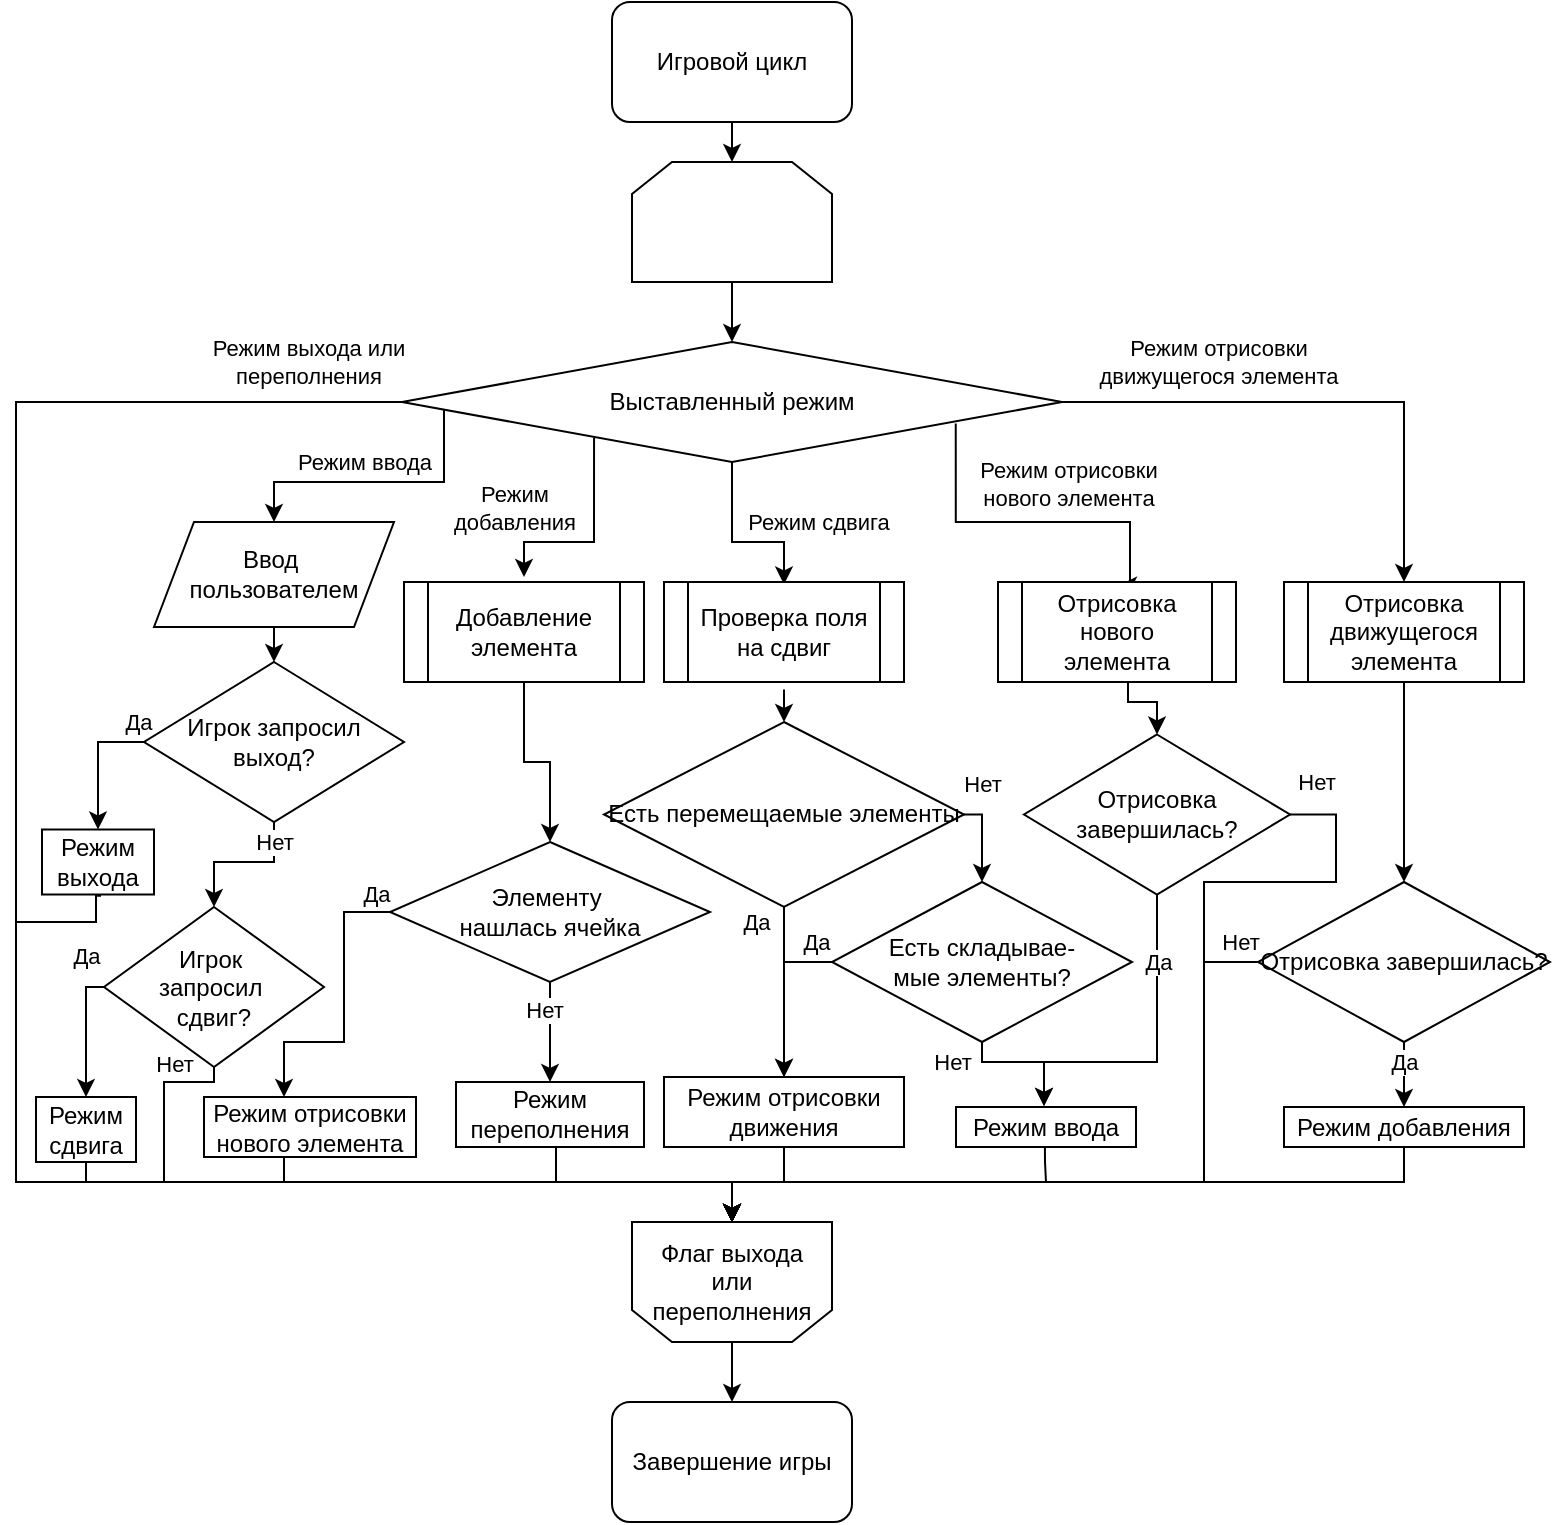 <mxfile version="24.4.13" type="device">
  <diagram name="Page-1" id="AscvpKJkDor2Ba45mDUg">
    <mxGraphModel dx="1024" dy="629" grid="1" gridSize="10" guides="1" tooltips="1" connect="1" arrows="1" fold="1" page="1" pageScale="1" pageWidth="827" pageHeight="1169" math="0" shadow="0">
      <root>
        <mxCell id="0" />
        <mxCell id="1" parent="0" />
        <mxCell id="_LUyKltJJyNUMUL_nIZ1-7" style="edgeStyle=orthogonalEdgeStyle;rounded=0;orthogonalLoop=1;jettySize=auto;html=1;exitX=0.5;exitY=1;exitDx=0;exitDy=0;entryX=0.5;entryY=0;entryDx=0;entryDy=0;" edge="1" parent="1" source="_LUyKltJJyNUMUL_nIZ1-8" target="_LUyKltJJyNUMUL_nIZ1-22">
          <mxGeometry relative="1" as="geometry">
            <mxPoint x="374" y="160" as="sourcePoint" />
          </mxGeometry>
        </mxCell>
        <mxCell id="_LUyKltJJyNUMUL_nIZ1-8" value="" style="shape=loopLimit;whiteSpace=wrap;html=1;" vertex="1" parent="1">
          <mxGeometry x="368" y="90" width="100" height="60" as="geometry" />
        </mxCell>
        <mxCell id="_LUyKltJJyNUMUL_nIZ1-126" style="edgeStyle=orthogonalEdgeStyle;rounded=0;orthogonalLoop=1;jettySize=auto;html=1;exitX=0.5;exitY=1;exitDx=0;exitDy=0;entryX=0.5;entryY=0;entryDx=0;entryDy=0;" edge="1" parent="1" source="_LUyKltJJyNUMUL_nIZ1-9" target="_LUyKltJJyNUMUL_nIZ1-40">
          <mxGeometry relative="1" as="geometry" />
        </mxCell>
        <mxCell id="_LUyKltJJyNUMUL_nIZ1-9" value="&lt;div&gt;Флаг выхода&lt;/div&gt;&lt;div&gt;или переполнения&lt;br&gt;&lt;/div&gt;" style="shape=loopLimit;whiteSpace=wrap;html=1;rotation=0;flipH=0;flipV=1;" vertex="1" parent="1">
          <mxGeometry x="368" y="620" width="100" height="60" as="geometry" />
        </mxCell>
        <mxCell id="_LUyKltJJyNUMUL_nIZ1-10" style="edgeStyle=orthogonalEdgeStyle;rounded=0;orthogonalLoop=1;jettySize=auto;html=1;exitX=0;exitY=0.5;exitDx=0;exitDy=0;" edge="1" parent="1" source="_LUyKltJJyNUMUL_nIZ1-22">
          <mxGeometry relative="1" as="geometry">
            <mxPoint x="418" y="620" as="targetPoint" />
            <Array as="points">
              <mxPoint x="60" y="210" />
              <mxPoint x="60" y="600" />
              <mxPoint x="418" y="600" />
            </Array>
          </mxGeometry>
        </mxCell>
        <mxCell id="_LUyKltJJyNUMUL_nIZ1-11" value="&lt;div&gt;Режим выхода или&lt;br&gt;&lt;/div&gt;&lt;div&gt;переполнения&lt;/div&gt;" style="edgeLabel;html=1;align=center;verticalAlign=middle;resizable=0;points=[];" vertex="1" connectable="0" parent="_LUyKltJJyNUMUL_nIZ1-10">
          <mxGeometry x="-0.808" y="2" relative="1" as="geometry">
            <mxPoint x="45" y="-22" as="offset" />
          </mxGeometry>
        </mxCell>
        <mxCell id="_LUyKltJJyNUMUL_nIZ1-12" style="edgeStyle=orthogonalEdgeStyle;rounded=0;orthogonalLoop=1;jettySize=auto;html=1;entryX=0.5;entryY=0;entryDx=0;entryDy=0;" edge="1" parent="1" source="_LUyKltJJyNUMUL_nIZ1-22" target="_LUyKltJJyNUMUL_nIZ1-29">
          <mxGeometry relative="1" as="geometry">
            <Array as="points">
              <mxPoint x="274" y="250" />
              <mxPoint x="189" y="250" />
            </Array>
          </mxGeometry>
        </mxCell>
        <mxCell id="_LUyKltJJyNUMUL_nIZ1-13" value="Режим ввода" style="edgeLabel;html=1;align=center;verticalAlign=middle;resizable=0;points=[];" vertex="1" connectable="0" parent="_LUyKltJJyNUMUL_nIZ1-12">
          <mxGeometry x="-0.067" relative="1" as="geometry">
            <mxPoint x="-10" y="-10" as="offset" />
          </mxGeometry>
        </mxCell>
        <mxCell id="_LUyKltJJyNUMUL_nIZ1-20" style="edgeStyle=orthogonalEdgeStyle;rounded=0;orthogonalLoop=1;jettySize=auto;html=1;exitX=1;exitY=0.5;exitDx=0;exitDy=0;entryX=0.5;entryY=0;entryDx=0;entryDy=0;" edge="1" parent="1" source="_LUyKltJJyNUMUL_nIZ1-22" target="_LUyKltJJyNUMUL_nIZ1-133">
          <mxGeometry relative="1" as="geometry">
            <mxPoint x="644.0" y="220" as="sourcePoint" />
            <mxPoint x="754.0" y="297.5" as="targetPoint" />
          </mxGeometry>
        </mxCell>
        <mxCell id="_LUyKltJJyNUMUL_nIZ1-21" value="Режим отрисовки&lt;div&gt;&lt;div&gt;&lt;div&gt;движущегося элемента&lt;/div&gt;&lt;/div&gt;&lt;/div&gt;" style="edgeLabel;html=1;align=center;verticalAlign=middle;resizable=0;points=[];" vertex="1" connectable="0" parent="_LUyKltJJyNUMUL_nIZ1-20">
          <mxGeometry x="-0.26" y="-2" relative="1" as="geometry">
            <mxPoint x="-19" y="-22" as="offset" />
          </mxGeometry>
        </mxCell>
        <mxCell id="_LUyKltJJyNUMUL_nIZ1-77" style="edgeStyle=orthogonalEdgeStyle;rounded=0;orthogonalLoop=1;jettySize=auto;html=1;exitX=0.839;exitY=0.68;exitDx=0;exitDy=0;entryX=0.508;entryY=0.033;entryDx=0;entryDy=0;entryPerimeter=0;exitPerimeter=0;" edge="1" parent="1" source="_LUyKltJJyNUMUL_nIZ1-22" target="_LUyKltJJyNUMUL_nIZ1-132">
          <mxGeometry relative="1" as="geometry">
            <mxPoint x="624" y="297.5" as="targetPoint" />
            <Array as="points">
              <mxPoint x="530" y="270" />
              <mxPoint x="617" y="270" />
            </Array>
          </mxGeometry>
        </mxCell>
        <mxCell id="_LUyKltJJyNUMUL_nIZ1-124" value="&lt;div&gt;Режим отрисовки&lt;/div&gt;&lt;div&gt;нового элемента&lt;/div&gt;" style="edgeLabel;html=1;align=center;verticalAlign=middle;resizable=0;points=[];" vertex="1" connectable="0" parent="_LUyKltJJyNUMUL_nIZ1-77">
          <mxGeometry x="0.13" y="2" relative="1" as="geometry">
            <mxPoint x="7" y="-17" as="offset" />
          </mxGeometry>
        </mxCell>
        <mxCell id="_LUyKltJJyNUMUL_nIZ1-92" style="edgeStyle=orthogonalEdgeStyle;rounded=0;orthogonalLoop=1;jettySize=auto;html=1;exitX=0.5;exitY=1;exitDx=0;exitDy=0;" edge="1" parent="1" source="_LUyKltJJyNUMUL_nIZ1-22">
          <mxGeometry relative="1" as="geometry">
            <mxPoint x="444" y="301.25" as="targetPoint" />
            <Array as="points">
              <mxPoint x="418" y="280" />
              <mxPoint x="444" y="280" />
            </Array>
          </mxGeometry>
        </mxCell>
        <mxCell id="_LUyKltJJyNUMUL_nIZ1-93" value="Режим сдвига" style="edgeLabel;html=1;align=center;verticalAlign=middle;resizable=0;points=[];" vertex="1" connectable="0" parent="_LUyKltJJyNUMUL_nIZ1-92">
          <mxGeometry x="0.203" y="1" relative="1" as="geometry">
            <mxPoint x="30" y="-9" as="offset" />
          </mxGeometry>
        </mxCell>
        <mxCell id="_LUyKltJJyNUMUL_nIZ1-22" value="Выставленный режим" style="rhombus;whiteSpace=wrap;html=1;" vertex="1" parent="1">
          <mxGeometry x="253" y="180" width="330" height="60" as="geometry" />
        </mxCell>
        <mxCell id="_LUyKltJJyNUMUL_nIZ1-113" style="edgeStyle=orthogonalEdgeStyle;rounded=0;orthogonalLoop=1;jettySize=auto;html=1;exitX=0.5;exitY=1;exitDx=0;exitDy=0;entryX=0.5;entryY=0;entryDx=0;entryDy=0;" edge="1" parent="1" source="_LUyKltJJyNUMUL_nIZ1-29" target="_LUyKltJJyNUMUL_nIZ1-110">
          <mxGeometry relative="1" as="geometry" />
        </mxCell>
        <mxCell id="_LUyKltJJyNUMUL_nIZ1-29" value="&lt;div&gt;Ввод&amp;nbsp;&lt;/div&gt;&lt;div&gt;пользователем&lt;/div&gt;" style="shape=parallelogram;perimeter=parallelogramPerimeter;whiteSpace=wrap;html=1;fixedSize=1;" vertex="1" parent="1">
          <mxGeometry x="129" y="270" width="120" height="52.5" as="geometry" />
        </mxCell>
        <mxCell id="_LUyKltJJyNUMUL_nIZ1-68" style="edgeStyle=orthogonalEdgeStyle;rounded=0;orthogonalLoop=1;jettySize=auto;html=1;exitX=0.5;exitY=1;exitDx=0;exitDy=0;entryX=0.5;entryY=0;entryDx=0;entryDy=0;" edge="1" parent="1" source="_LUyKltJJyNUMUL_nIZ1-133" target="_LUyKltJJyNUMUL_nIZ1-65">
          <mxGeometry relative="1" as="geometry">
            <mxPoint x="754" y="350" as="sourcePoint" />
            <Array as="points" />
          </mxGeometry>
        </mxCell>
        <mxCell id="_LUyKltJJyNUMUL_nIZ1-123" style="edgeStyle=orthogonalEdgeStyle;rounded=0;orthogonalLoop=1;jettySize=auto;html=1;exitX=0.5;exitY=1;exitDx=0;exitDy=0;entryX=0.5;entryY=0;entryDx=0;entryDy=0;" edge="1" parent="1" source="_LUyKltJJyNUMUL_nIZ1-39" target="_LUyKltJJyNUMUL_nIZ1-8">
          <mxGeometry relative="1" as="geometry" />
        </mxCell>
        <mxCell id="_LUyKltJJyNUMUL_nIZ1-39" value="Игровой цикл" style="rounded=1;whiteSpace=wrap;html=1;" vertex="1" parent="1">
          <mxGeometry x="358" y="10" width="120" height="60" as="geometry" />
        </mxCell>
        <mxCell id="_LUyKltJJyNUMUL_nIZ1-40" value="Завершение игры" style="rounded=1;whiteSpace=wrap;html=1;" vertex="1" parent="1">
          <mxGeometry x="358" y="710" width="120" height="60" as="geometry" />
        </mxCell>
        <mxCell id="_LUyKltJJyNUMUL_nIZ1-48" style="edgeStyle=orthogonalEdgeStyle;rounded=0;orthogonalLoop=1;jettySize=auto;html=1;exitX=0.5;exitY=1;exitDx=0;exitDy=0;" edge="1" parent="1" source="_LUyKltJJyNUMUL_nIZ1-114" target="_LUyKltJJyNUMUL_nIZ1-9">
          <mxGeometry relative="1" as="geometry">
            <mxPoint x="134" y="522.5" as="sourcePoint" />
            <Array as="points">
              <mxPoint x="159" y="550" />
              <mxPoint x="134" y="550" />
              <mxPoint x="134" y="600" />
              <mxPoint x="418" y="600" />
            </Array>
          </mxGeometry>
        </mxCell>
        <mxCell id="_LUyKltJJyNUMUL_nIZ1-115" value="Нет" style="edgeLabel;html=1;align=center;verticalAlign=middle;resizable=0;points=[];" vertex="1" connectable="0" parent="_LUyKltJJyNUMUL_nIZ1-48">
          <mxGeometry x="-0.855" relative="1" as="geometry">
            <mxPoint y="-9" as="offset" />
          </mxGeometry>
        </mxCell>
        <mxCell id="_LUyKltJJyNUMUL_nIZ1-56" style="edgeStyle=orthogonalEdgeStyle;rounded=0;orthogonalLoop=1;jettySize=auto;html=1;exitX=0.5;exitY=1;exitDx=0;exitDy=0;entryX=0.5;entryY=0;entryDx=0;entryDy=0;" edge="1" parent="1" source="_LUyKltJJyNUMUL_nIZ1-49" target="_LUyKltJJyNUMUL_nIZ1-55">
          <mxGeometry relative="1" as="geometry">
            <mxPoint x="350" y="520" as="sourcePoint" />
            <mxPoint x="310" y="530" as="targetPoint" />
            <Array as="points" />
          </mxGeometry>
        </mxCell>
        <mxCell id="_LUyKltJJyNUMUL_nIZ1-58" value="Нет" style="edgeLabel;html=1;align=center;verticalAlign=middle;resizable=0;points=[];" vertex="1" connectable="0" parent="_LUyKltJJyNUMUL_nIZ1-56">
          <mxGeometry x="-0.333" y="1" relative="1" as="geometry">
            <mxPoint x="-4" y="-3" as="offset" />
          </mxGeometry>
        </mxCell>
        <mxCell id="_LUyKltJJyNUMUL_nIZ1-62" style="edgeStyle=orthogonalEdgeStyle;rounded=0;orthogonalLoop=1;jettySize=auto;html=1;exitX=0;exitY=0.5;exitDx=0;exitDy=0;" edge="1" parent="1" source="_LUyKltJJyNUMUL_nIZ1-49" target="_LUyKltJJyNUMUL_nIZ1-60">
          <mxGeometry relative="1" as="geometry">
            <Array as="points">
              <mxPoint x="224" y="465" />
              <mxPoint x="224" y="530" />
              <mxPoint x="194" y="530" />
            </Array>
          </mxGeometry>
        </mxCell>
        <mxCell id="_LUyKltJJyNUMUL_nIZ1-63" value="Да" style="edgeLabel;html=1;align=center;verticalAlign=middle;resizable=0;points=[];" vertex="1" connectable="0" parent="_LUyKltJJyNUMUL_nIZ1-62">
          <mxGeometry x="-0.506" y="-1" relative="1" as="geometry">
            <mxPoint x="17" y="-22" as="offset" />
          </mxGeometry>
        </mxCell>
        <mxCell id="_LUyKltJJyNUMUL_nIZ1-49" value="&lt;div&gt;Элементу&amp;nbsp;&lt;/div&gt;&lt;div&gt;нашлась ячейка&lt;/div&gt;" style="rhombus;whiteSpace=wrap;html=1;" vertex="1" parent="1">
          <mxGeometry x="247" y="430" width="160" height="70" as="geometry" />
        </mxCell>
        <mxCell id="_LUyKltJJyNUMUL_nIZ1-52" value="" style="endArrow=classic;html=1;rounded=0;exitX=0.291;exitY=0.799;exitDx=0;exitDy=0;entryX=0.5;entryY=0;entryDx=0;entryDy=0;exitPerimeter=0;" edge="1" parent="1" source="_LUyKltJJyNUMUL_nIZ1-22">
          <mxGeometry width="50" height="50" relative="1" as="geometry">
            <mxPoint x="354" y="310" as="sourcePoint" />
            <mxPoint x="314" y="297.5" as="targetPoint" />
            <Array as="points">
              <mxPoint x="349" y="280" />
              <mxPoint x="314" y="280" />
            </Array>
          </mxGeometry>
        </mxCell>
        <mxCell id="_LUyKltJJyNUMUL_nIZ1-53" value="&lt;div&gt;Режим&lt;br&gt;&lt;/div&gt;&lt;div&gt;добавления&lt;br&gt;&lt;/div&gt;" style="edgeLabel;html=1;align=center;verticalAlign=middle;resizable=0;points=[];" vertex="1" connectable="0" parent="_LUyKltJJyNUMUL_nIZ1-52">
          <mxGeometry x="-0.028" relative="1" as="geometry">
            <mxPoint x="-40" y="-16" as="offset" />
          </mxGeometry>
        </mxCell>
        <mxCell id="_LUyKltJJyNUMUL_nIZ1-59" style="edgeStyle=orthogonalEdgeStyle;rounded=0;orthogonalLoop=1;jettySize=auto;html=1;exitX=0.5;exitY=1;exitDx=0;exitDy=0;entryX=0.5;entryY=0;entryDx=0;entryDy=0;" edge="1" parent="1" source="_LUyKltJJyNUMUL_nIZ1-54" target="_LUyKltJJyNUMUL_nIZ1-49">
          <mxGeometry relative="1" as="geometry">
            <mxPoint x="314" y="440" as="sourcePoint" />
          </mxGeometry>
        </mxCell>
        <mxCell id="_LUyKltJJyNUMUL_nIZ1-54" value="Добавление элемента" style="shape=process;whiteSpace=wrap;html=1;backgroundOutline=1;" vertex="1" parent="1">
          <mxGeometry x="254" y="300" width="120" height="50" as="geometry" />
        </mxCell>
        <mxCell id="_LUyKltJJyNUMUL_nIZ1-57" style="edgeStyle=orthogonalEdgeStyle;rounded=0;orthogonalLoop=1;jettySize=auto;html=1;exitX=0.5;exitY=1;exitDx=0;exitDy=0;entryX=0.5;entryY=0;entryDx=0;entryDy=0;" edge="1" parent="1" source="_LUyKltJJyNUMUL_nIZ1-55" target="_LUyKltJJyNUMUL_nIZ1-9">
          <mxGeometry relative="1" as="geometry">
            <Array as="points">
              <mxPoint x="330" y="583" />
              <mxPoint x="330" y="600" />
              <mxPoint x="418" y="600" />
            </Array>
          </mxGeometry>
        </mxCell>
        <mxCell id="_LUyKltJJyNUMUL_nIZ1-55" value="Режим переполнения" style="rounded=0;whiteSpace=wrap;html=1;" vertex="1" parent="1">
          <mxGeometry x="280" y="550" width="94" height="32.5" as="geometry" />
        </mxCell>
        <mxCell id="_LUyKltJJyNUMUL_nIZ1-64" style="edgeStyle=orthogonalEdgeStyle;rounded=0;orthogonalLoop=1;jettySize=auto;html=1;exitX=0.5;exitY=1;exitDx=0;exitDy=0;entryX=0.5;entryY=0;entryDx=0;entryDy=0;" edge="1" parent="1" source="_LUyKltJJyNUMUL_nIZ1-60" target="_LUyKltJJyNUMUL_nIZ1-9">
          <mxGeometry relative="1" as="geometry">
            <Array as="points">
              <mxPoint x="194" y="600" />
              <mxPoint x="418" y="600" />
            </Array>
          </mxGeometry>
        </mxCell>
        <mxCell id="_LUyKltJJyNUMUL_nIZ1-60" value="&lt;div&gt;Режим отрисовки &lt;br&gt;&lt;/div&gt;&lt;div&gt;нового элемента&lt;br&gt;&lt;/div&gt;" style="rounded=0;whiteSpace=wrap;html=1;" vertex="1" parent="1">
          <mxGeometry x="154" y="557.5" width="106" height="30" as="geometry" />
        </mxCell>
        <mxCell id="_LUyKltJJyNUMUL_nIZ1-70" style="edgeStyle=orthogonalEdgeStyle;rounded=0;orthogonalLoop=1;jettySize=auto;html=1;exitX=0;exitY=0.5;exitDx=0;exitDy=0;entryX=0.5;entryY=0;entryDx=0;entryDy=0;" edge="1" parent="1" source="_LUyKltJJyNUMUL_nIZ1-65" target="_LUyKltJJyNUMUL_nIZ1-9">
          <mxGeometry relative="1" as="geometry">
            <mxPoint x="414" y="640" as="targetPoint" />
            <Array as="points">
              <mxPoint x="654" y="490" />
              <mxPoint x="654" y="600" />
              <mxPoint x="418" y="600" />
            </Array>
          </mxGeometry>
        </mxCell>
        <mxCell id="_LUyKltJJyNUMUL_nIZ1-74" value="Нет" style="edgeLabel;html=1;align=center;verticalAlign=middle;resizable=0;points=[];" vertex="1" connectable="0" parent="_LUyKltJJyNUMUL_nIZ1-70">
          <mxGeometry x="-0.705" y="1" relative="1" as="geometry">
            <mxPoint x="55" y="-121" as="offset" />
          </mxGeometry>
        </mxCell>
        <mxCell id="_LUyKltJJyNUMUL_nIZ1-96" value="Нет" style="edgeLabel;html=1;align=center;verticalAlign=middle;resizable=0;points=[];" vertex="1" connectable="0" parent="_LUyKltJJyNUMUL_nIZ1-70">
          <mxGeometry x="-0.952" y="-1" relative="1" as="geometry">
            <mxPoint y="-9" as="offset" />
          </mxGeometry>
        </mxCell>
        <mxCell id="_LUyKltJJyNUMUL_nIZ1-88" style="edgeStyle=orthogonalEdgeStyle;rounded=0;orthogonalLoop=1;jettySize=auto;html=1;exitX=0.5;exitY=1;exitDx=0;exitDy=0;entryX=0.5;entryY=0;entryDx=0;entryDy=0;" edge="1" parent="1" source="_LUyKltJJyNUMUL_nIZ1-65" target="_LUyKltJJyNUMUL_nIZ1-87">
          <mxGeometry relative="1" as="geometry" />
        </mxCell>
        <mxCell id="_LUyKltJJyNUMUL_nIZ1-90" value="Да" style="edgeLabel;html=1;align=center;verticalAlign=middle;resizable=0;points=[];" vertex="1" connectable="0" parent="_LUyKltJJyNUMUL_nIZ1-88">
          <mxGeometry x="-0.42" relative="1" as="geometry">
            <mxPoint as="offset" />
          </mxGeometry>
        </mxCell>
        <mxCell id="_LUyKltJJyNUMUL_nIZ1-65" value="Отрисовка завершилась?" style="rhombus;whiteSpace=wrap;html=1;" vertex="1" parent="1">
          <mxGeometry x="681" y="450" width="146" height="80" as="geometry" />
        </mxCell>
        <mxCell id="_LUyKltJJyNUMUL_nIZ1-78" style="edgeStyle=orthogonalEdgeStyle;rounded=0;orthogonalLoop=1;jettySize=auto;html=1;exitX=0.5;exitY=1;exitDx=0;exitDy=0;entryX=0.5;entryY=0;entryDx=0;entryDy=0;" edge="1" parent="1" source="_LUyKltJJyNUMUL_nIZ1-132" target="_LUyKltJJyNUMUL_nIZ1-80">
          <mxGeometry relative="1" as="geometry">
            <mxPoint x="624" y="350" as="sourcePoint" />
            <Array as="points">
              <mxPoint x="616" y="360" />
              <mxPoint x="631" y="360" />
            </Array>
          </mxGeometry>
        </mxCell>
        <mxCell id="_LUyKltJJyNUMUL_nIZ1-82" style="edgeStyle=orthogonalEdgeStyle;rounded=0;orthogonalLoop=1;jettySize=auto;html=1;exitX=1;exitY=0.5;exitDx=0;exitDy=0;entryX=0.5;entryY=0;entryDx=0;entryDy=0;" edge="1" parent="1" source="_LUyKltJJyNUMUL_nIZ1-80" target="_LUyKltJJyNUMUL_nIZ1-9">
          <mxGeometry relative="1" as="geometry">
            <Array as="points">
              <mxPoint x="720" y="416" />
              <mxPoint x="720" y="450" />
              <mxPoint x="654" y="450" />
              <mxPoint x="654" y="600" />
              <mxPoint x="418" y="600" />
            </Array>
          </mxGeometry>
        </mxCell>
        <mxCell id="_LUyKltJJyNUMUL_nIZ1-80" value="Отрисовка завершилась?" style="rhombus;whiteSpace=wrap;html=1;" vertex="1" parent="1">
          <mxGeometry x="564" y="376.25" width="133" height="80" as="geometry" />
        </mxCell>
        <mxCell id="_LUyKltJJyNUMUL_nIZ1-85" style="edgeStyle=orthogonalEdgeStyle;rounded=0;orthogonalLoop=1;jettySize=auto;html=1;exitX=0.494;exitY=1.012;exitDx=0;exitDy=0;entryX=0.5;entryY=0;entryDx=0;entryDy=0;exitPerimeter=0;" edge="1" parent="1" source="_LUyKltJJyNUMUL_nIZ1-83" target="_LUyKltJJyNUMUL_nIZ1-9">
          <mxGeometry relative="1" as="geometry">
            <mxPoint x="567.2" y="600" as="targetPoint" />
            <Array as="points">
              <mxPoint x="575" y="590" />
              <mxPoint x="575" y="590" />
              <mxPoint x="575" y="600" />
              <mxPoint x="418" y="600" />
            </Array>
          </mxGeometry>
        </mxCell>
        <mxCell id="_LUyKltJJyNUMUL_nIZ1-83" value="Режим ввода" style="rounded=0;whiteSpace=wrap;html=1;" vertex="1" parent="1">
          <mxGeometry x="530" y="562.5" width="90" height="20" as="geometry" />
        </mxCell>
        <mxCell id="_LUyKltJJyNUMUL_nIZ1-84" style="edgeStyle=orthogonalEdgeStyle;rounded=0;orthogonalLoop=1;jettySize=auto;html=1;exitX=0.5;exitY=1;exitDx=0;exitDy=0;" edge="1" parent="1" source="_LUyKltJJyNUMUL_nIZ1-80">
          <mxGeometry relative="1" as="geometry">
            <mxPoint x="574" y="562" as="targetPoint" />
            <Array as="points">
              <mxPoint x="631" y="540" />
              <mxPoint x="574" y="540" />
            </Array>
          </mxGeometry>
        </mxCell>
        <mxCell id="_LUyKltJJyNUMUL_nIZ1-86" value="Да" style="edgeLabel;html=1;align=center;verticalAlign=middle;resizable=0;points=[];" vertex="1" connectable="0" parent="_LUyKltJJyNUMUL_nIZ1-84">
          <mxGeometry x="-0.409" y="-2" relative="1" as="geometry">
            <mxPoint x="2" y="-15" as="offset" />
          </mxGeometry>
        </mxCell>
        <mxCell id="_LUyKltJJyNUMUL_nIZ1-89" style="edgeStyle=orthogonalEdgeStyle;rounded=0;orthogonalLoop=1;jettySize=auto;html=1;exitX=0.5;exitY=1;exitDx=0;exitDy=0;entryX=0.5;entryY=0;entryDx=0;entryDy=0;" edge="1" parent="1" source="_LUyKltJJyNUMUL_nIZ1-87" target="_LUyKltJJyNUMUL_nIZ1-9">
          <mxGeometry relative="1" as="geometry">
            <Array as="points">
              <mxPoint x="754" y="600" />
              <mxPoint x="418" y="600" />
            </Array>
          </mxGeometry>
        </mxCell>
        <mxCell id="_LUyKltJJyNUMUL_nIZ1-87" value="&lt;div&gt;Режим добавления&lt;/div&gt;" style="rounded=0;whiteSpace=wrap;html=1;" vertex="1" parent="1">
          <mxGeometry x="694" y="562.5" width="120" height="20" as="geometry" />
        </mxCell>
        <mxCell id="_LUyKltJJyNUMUL_nIZ1-95" style="edgeStyle=orthogonalEdgeStyle;rounded=0;orthogonalLoop=1;jettySize=auto;html=1;exitX=0.5;exitY=1;exitDx=0;exitDy=0;entryX=0.5;entryY=0;entryDx=0;entryDy=0;" edge="1" parent="1" target="_LUyKltJJyNUMUL_nIZ1-94">
          <mxGeometry relative="1" as="geometry">
            <mxPoint x="444" y="353.75" as="sourcePoint" />
          </mxGeometry>
        </mxCell>
        <mxCell id="_LUyKltJJyNUMUL_nIZ1-98" style="edgeStyle=orthogonalEdgeStyle;rounded=0;orthogonalLoop=1;jettySize=auto;html=1;exitX=1;exitY=0.5;exitDx=0;exitDy=0;entryX=0.5;entryY=0;entryDx=0;entryDy=0;" edge="1" parent="1" source="_LUyKltJJyNUMUL_nIZ1-94" target="_LUyKltJJyNUMUL_nIZ1-97">
          <mxGeometry relative="1" as="geometry" />
        </mxCell>
        <mxCell id="_LUyKltJJyNUMUL_nIZ1-99" value="Нет" style="edgeLabel;html=1;align=center;verticalAlign=middle;resizable=0;points=[];" vertex="1" connectable="0" parent="_LUyKltJJyNUMUL_nIZ1-98">
          <mxGeometry x="0.032" y="1" relative="1" as="geometry">
            <mxPoint x="-1" y="-29" as="offset" />
          </mxGeometry>
        </mxCell>
        <mxCell id="_LUyKltJJyNUMUL_nIZ1-101" style="edgeStyle=orthogonalEdgeStyle;rounded=0;orthogonalLoop=1;jettySize=auto;html=1;exitX=0.5;exitY=1;exitDx=0;exitDy=0;entryX=0.5;entryY=0;entryDx=0;entryDy=0;" edge="1" parent="1" source="_LUyKltJJyNUMUL_nIZ1-94" target="_LUyKltJJyNUMUL_nIZ1-100">
          <mxGeometry relative="1" as="geometry">
            <Array as="points">
              <mxPoint x="444" y="520" />
              <mxPoint x="444" y="520" />
            </Array>
          </mxGeometry>
        </mxCell>
        <mxCell id="_LUyKltJJyNUMUL_nIZ1-102" value="Да" style="edgeLabel;html=1;align=center;verticalAlign=middle;resizable=0;points=[];" vertex="1" connectable="0" parent="_LUyKltJJyNUMUL_nIZ1-101">
          <mxGeometry x="-0.056" y="-2" relative="1" as="geometry">
            <mxPoint x="18" y="-23" as="offset" />
          </mxGeometry>
        </mxCell>
        <mxCell id="_LUyKltJJyNUMUL_nIZ1-127" value="Да" style="edgeLabel;html=1;align=center;verticalAlign=middle;resizable=0;points=[];" vertex="1" connectable="0" parent="_LUyKltJJyNUMUL_nIZ1-101">
          <mxGeometry x="-0.689" relative="1" as="geometry">
            <mxPoint x="-14" y="-6" as="offset" />
          </mxGeometry>
        </mxCell>
        <mxCell id="_LUyKltJJyNUMUL_nIZ1-94" value="Есть перемещаемые элементы" style="rhombus;whiteSpace=wrap;html=1;" vertex="1" parent="1">
          <mxGeometry x="354" y="370" width="180" height="92.5" as="geometry" />
        </mxCell>
        <mxCell id="_LUyKltJJyNUMUL_nIZ1-103" style="edgeStyle=orthogonalEdgeStyle;rounded=0;orthogonalLoop=1;jettySize=auto;html=1;exitX=0;exitY=0.5;exitDx=0;exitDy=0;entryX=0.5;entryY=0;entryDx=0;entryDy=0;" edge="1" parent="1" source="_LUyKltJJyNUMUL_nIZ1-97" target="_LUyKltJJyNUMUL_nIZ1-100">
          <mxGeometry relative="1" as="geometry">
            <Array as="points">
              <mxPoint x="444" y="490" />
            </Array>
          </mxGeometry>
        </mxCell>
        <mxCell id="_LUyKltJJyNUMUL_nIZ1-108" style="edgeStyle=orthogonalEdgeStyle;rounded=0;orthogonalLoop=1;jettySize=auto;html=1;exitX=0.5;exitY=1;exitDx=0;exitDy=0;" edge="1" parent="1" source="_LUyKltJJyNUMUL_nIZ1-97">
          <mxGeometry relative="1" as="geometry">
            <mxPoint x="574" y="562" as="targetPoint" />
            <Array as="points">
              <mxPoint x="549" y="540" />
              <mxPoint x="574" y="540" />
              <mxPoint x="574" y="562" />
            </Array>
          </mxGeometry>
        </mxCell>
        <mxCell id="_LUyKltJJyNUMUL_nIZ1-109" value="Нет" style="edgeLabel;html=1;align=center;verticalAlign=middle;resizable=0;points=[];" vertex="1" connectable="0" parent="_LUyKltJJyNUMUL_nIZ1-108">
          <mxGeometry x="-0.692" relative="1" as="geometry">
            <mxPoint x="-15" as="offset" />
          </mxGeometry>
        </mxCell>
        <mxCell id="_LUyKltJJyNUMUL_nIZ1-97" value="&lt;div&gt;Есть складывае-&lt;/div&gt;&lt;div&gt;мые элементы?&lt;/div&gt;" style="rhombus;whiteSpace=wrap;html=1;" vertex="1" parent="1">
          <mxGeometry x="468" y="450" width="150" height="80" as="geometry" />
        </mxCell>
        <mxCell id="_LUyKltJJyNUMUL_nIZ1-130" style="edgeStyle=orthogonalEdgeStyle;rounded=0;orthogonalLoop=1;jettySize=auto;html=1;exitX=0.5;exitY=1;exitDx=0;exitDy=0;entryX=0.5;entryY=0;entryDx=0;entryDy=0;" edge="1" parent="1" source="_LUyKltJJyNUMUL_nIZ1-100" target="_LUyKltJJyNUMUL_nIZ1-9">
          <mxGeometry relative="1" as="geometry">
            <Array as="points">
              <mxPoint x="444" y="600" />
              <mxPoint x="418" y="600" />
            </Array>
          </mxGeometry>
        </mxCell>
        <mxCell id="_LUyKltJJyNUMUL_nIZ1-100" value="Режим отрисовки движения" style="rounded=0;whiteSpace=wrap;html=1;" vertex="1" parent="1">
          <mxGeometry x="384" y="547.5" width="120" height="35" as="geometry" />
        </mxCell>
        <mxCell id="_LUyKltJJyNUMUL_nIZ1-111" style="edgeStyle=orthogonalEdgeStyle;rounded=0;orthogonalLoop=1;jettySize=auto;html=1;exitX=0;exitY=0.5;exitDx=0;exitDy=0;entryX=0.5;entryY=0;entryDx=0;entryDy=0;" edge="1" parent="1" source="_LUyKltJJyNUMUL_nIZ1-110" target="_LUyKltJJyNUMUL_nIZ1-128">
          <mxGeometry relative="1" as="geometry">
            <mxPoint x="120" y="400" as="targetPoint" />
            <Array as="points">
              <mxPoint x="101" y="380" />
            </Array>
          </mxGeometry>
        </mxCell>
        <mxCell id="_LUyKltJJyNUMUL_nIZ1-112" value="Да" style="edgeLabel;html=1;align=center;verticalAlign=middle;resizable=0;points=[];" vertex="1" connectable="0" parent="_LUyKltJJyNUMUL_nIZ1-111">
          <mxGeometry x="-0.979" relative="1" as="geometry">
            <mxPoint x="-3" y="-10" as="offset" />
          </mxGeometry>
        </mxCell>
        <mxCell id="_LUyKltJJyNUMUL_nIZ1-121" style="edgeStyle=orthogonalEdgeStyle;rounded=0;orthogonalLoop=1;jettySize=auto;html=1;exitX=0.5;exitY=1;exitDx=0;exitDy=0;entryX=0.5;entryY=0;entryDx=0;entryDy=0;" edge="1" parent="1" source="_LUyKltJJyNUMUL_nIZ1-110" target="_LUyKltJJyNUMUL_nIZ1-114">
          <mxGeometry relative="1" as="geometry">
            <Array as="points">
              <mxPoint x="189" y="440" />
              <mxPoint x="159" y="440" />
            </Array>
          </mxGeometry>
        </mxCell>
        <mxCell id="_LUyKltJJyNUMUL_nIZ1-122" value="Нет" style="edgeLabel;html=1;align=center;verticalAlign=middle;resizable=0;points=[];" vertex="1" connectable="0" parent="_LUyKltJJyNUMUL_nIZ1-121">
          <mxGeometry x="-0.872" y="-1" relative="1" as="geometry">
            <mxPoint x="1" y="5" as="offset" />
          </mxGeometry>
        </mxCell>
        <mxCell id="_LUyKltJJyNUMUL_nIZ1-110" value="Игрок запросил выход?" style="rhombus;whiteSpace=wrap;html=1;" vertex="1" parent="1">
          <mxGeometry x="124" y="340" width="130" height="80" as="geometry" />
        </mxCell>
        <mxCell id="_LUyKltJJyNUMUL_nIZ1-114" value="&lt;div&gt;Игрок&amp;nbsp;&lt;/div&gt;&lt;div&gt;запросил&amp;nbsp;&lt;/div&gt;&lt;div&gt;сдвиг?&lt;/div&gt;" style="rhombus;whiteSpace=wrap;html=1;" vertex="1" parent="1">
          <mxGeometry x="104" y="462.5" width="110" height="80" as="geometry" />
        </mxCell>
        <mxCell id="_LUyKltJJyNUMUL_nIZ1-118" style="edgeStyle=orthogonalEdgeStyle;rounded=0;orthogonalLoop=1;jettySize=auto;html=1;exitX=0.5;exitY=1;exitDx=0;exitDy=0;entryX=0.5;entryY=0;entryDx=0;entryDy=0;" edge="1" parent="1" source="_LUyKltJJyNUMUL_nIZ1-116" target="_LUyKltJJyNUMUL_nIZ1-9">
          <mxGeometry relative="1" as="geometry">
            <Array as="points">
              <mxPoint x="95" y="600" />
              <mxPoint x="418" y="600" />
            </Array>
          </mxGeometry>
        </mxCell>
        <mxCell id="_LUyKltJJyNUMUL_nIZ1-116" value="&lt;div&gt;Режим&lt;br&gt;&lt;/div&gt;&lt;div&gt;сдвига&lt;br&gt;&lt;/div&gt;" style="rounded=0;whiteSpace=wrap;html=1;" vertex="1" parent="1">
          <mxGeometry x="70" y="557.5" width="50" height="32.5" as="geometry" />
        </mxCell>
        <mxCell id="_LUyKltJJyNUMUL_nIZ1-117" style="edgeStyle=orthogonalEdgeStyle;rounded=0;orthogonalLoop=1;jettySize=auto;html=1;exitX=0;exitY=0.5;exitDx=0;exitDy=0;entryX=0.5;entryY=0;entryDx=0;entryDy=0;" edge="1" parent="1" source="_LUyKltJJyNUMUL_nIZ1-114" target="_LUyKltJJyNUMUL_nIZ1-116">
          <mxGeometry relative="1" as="geometry">
            <Array as="points">
              <mxPoint x="95" y="503" />
            </Array>
          </mxGeometry>
        </mxCell>
        <mxCell id="_LUyKltJJyNUMUL_nIZ1-119" value="Да" style="edgeLabel;html=1;align=center;verticalAlign=middle;resizable=0;points=[];" vertex="1" connectable="0" parent="_LUyKltJJyNUMUL_nIZ1-117">
          <mxGeometry x="-0.726" relative="1" as="geometry">
            <mxPoint y="-16" as="offset" />
          </mxGeometry>
        </mxCell>
        <mxCell id="_LUyKltJJyNUMUL_nIZ1-129" style="edgeStyle=orthogonalEdgeStyle;rounded=0;orthogonalLoop=1;jettySize=auto;html=1;exitX=0.527;exitY=1.021;exitDx=0;exitDy=0;entryX=0.5;entryY=0;entryDx=0;entryDy=0;exitPerimeter=0;" edge="1" parent="1" source="_LUyKltJJyNUMUL_nIZ1-128" target="_LUyKltJJyNUMUL_nIZ1-9">
          <mxGeometry relative="1" as="geometry">
            <Array as="points">
              <mxPoint x="100" y="457" />
              <mxPoint x="100" y="470" />
              <mxPoint x="60" y="470" />
              <mxPoint x="60" y="600" />
              <mxPoint x="418" y="600" />
            </Array>
          </mxGeometry>
        </mxCell>
        <mxCell id="_LUyKltJJyNUMUL_nIZ1-128" value="&lt;div&gt;Режим&lt;br&gt;&lt;/div&gt;&lt;div&gt;выхода&lt;br&gt;&lt;/div&gt;" style="rounded=0;whiteSpace=wrap;html=1;" vertex="1" parent="1">
          <mxGeometry x="73" y="423.75" width="56" height="32.5" as="geometry" />
        </mxCell>
        <mxCell id="_LUyKltJJyNUMUL_nIZ1-131" value="Проверка поля на сдвиг" style="shape=process;whiteSpace=wrap;html=1;backgroundOutline=1;" vertex="1" parent="1">
          <mxGeometry x="384" y="300" width="120" height="50" as="geometry" />
        </mxCell>
        <mxCell id="_LUyKltJJyNUMUL_nIZ1-132" value="Отрисовка нового элемента" style="shape=process;whiteSpace=wrap;html=1;backgroundOutline=1;" vertex="1" parent="1">
          <mxGeometry x="551" y="300" width="119" height="50" as="geometry" />
        </mxCell>
        <mxCell id="_LUyKltJJyNUMUL_nIZ1-133" value="Отрисовка движущегося элемента" style="shape=process;whiteSpace=wrap;html=1;backgroundOutline=1;" vertex="1" parent="1">
          <mxGeometry x="694" y="300" width="120" height="50" as="geometry" />
        </mxCell>
      </root>
    </mxGraphModel>
  </diagram>
</mxfile>
